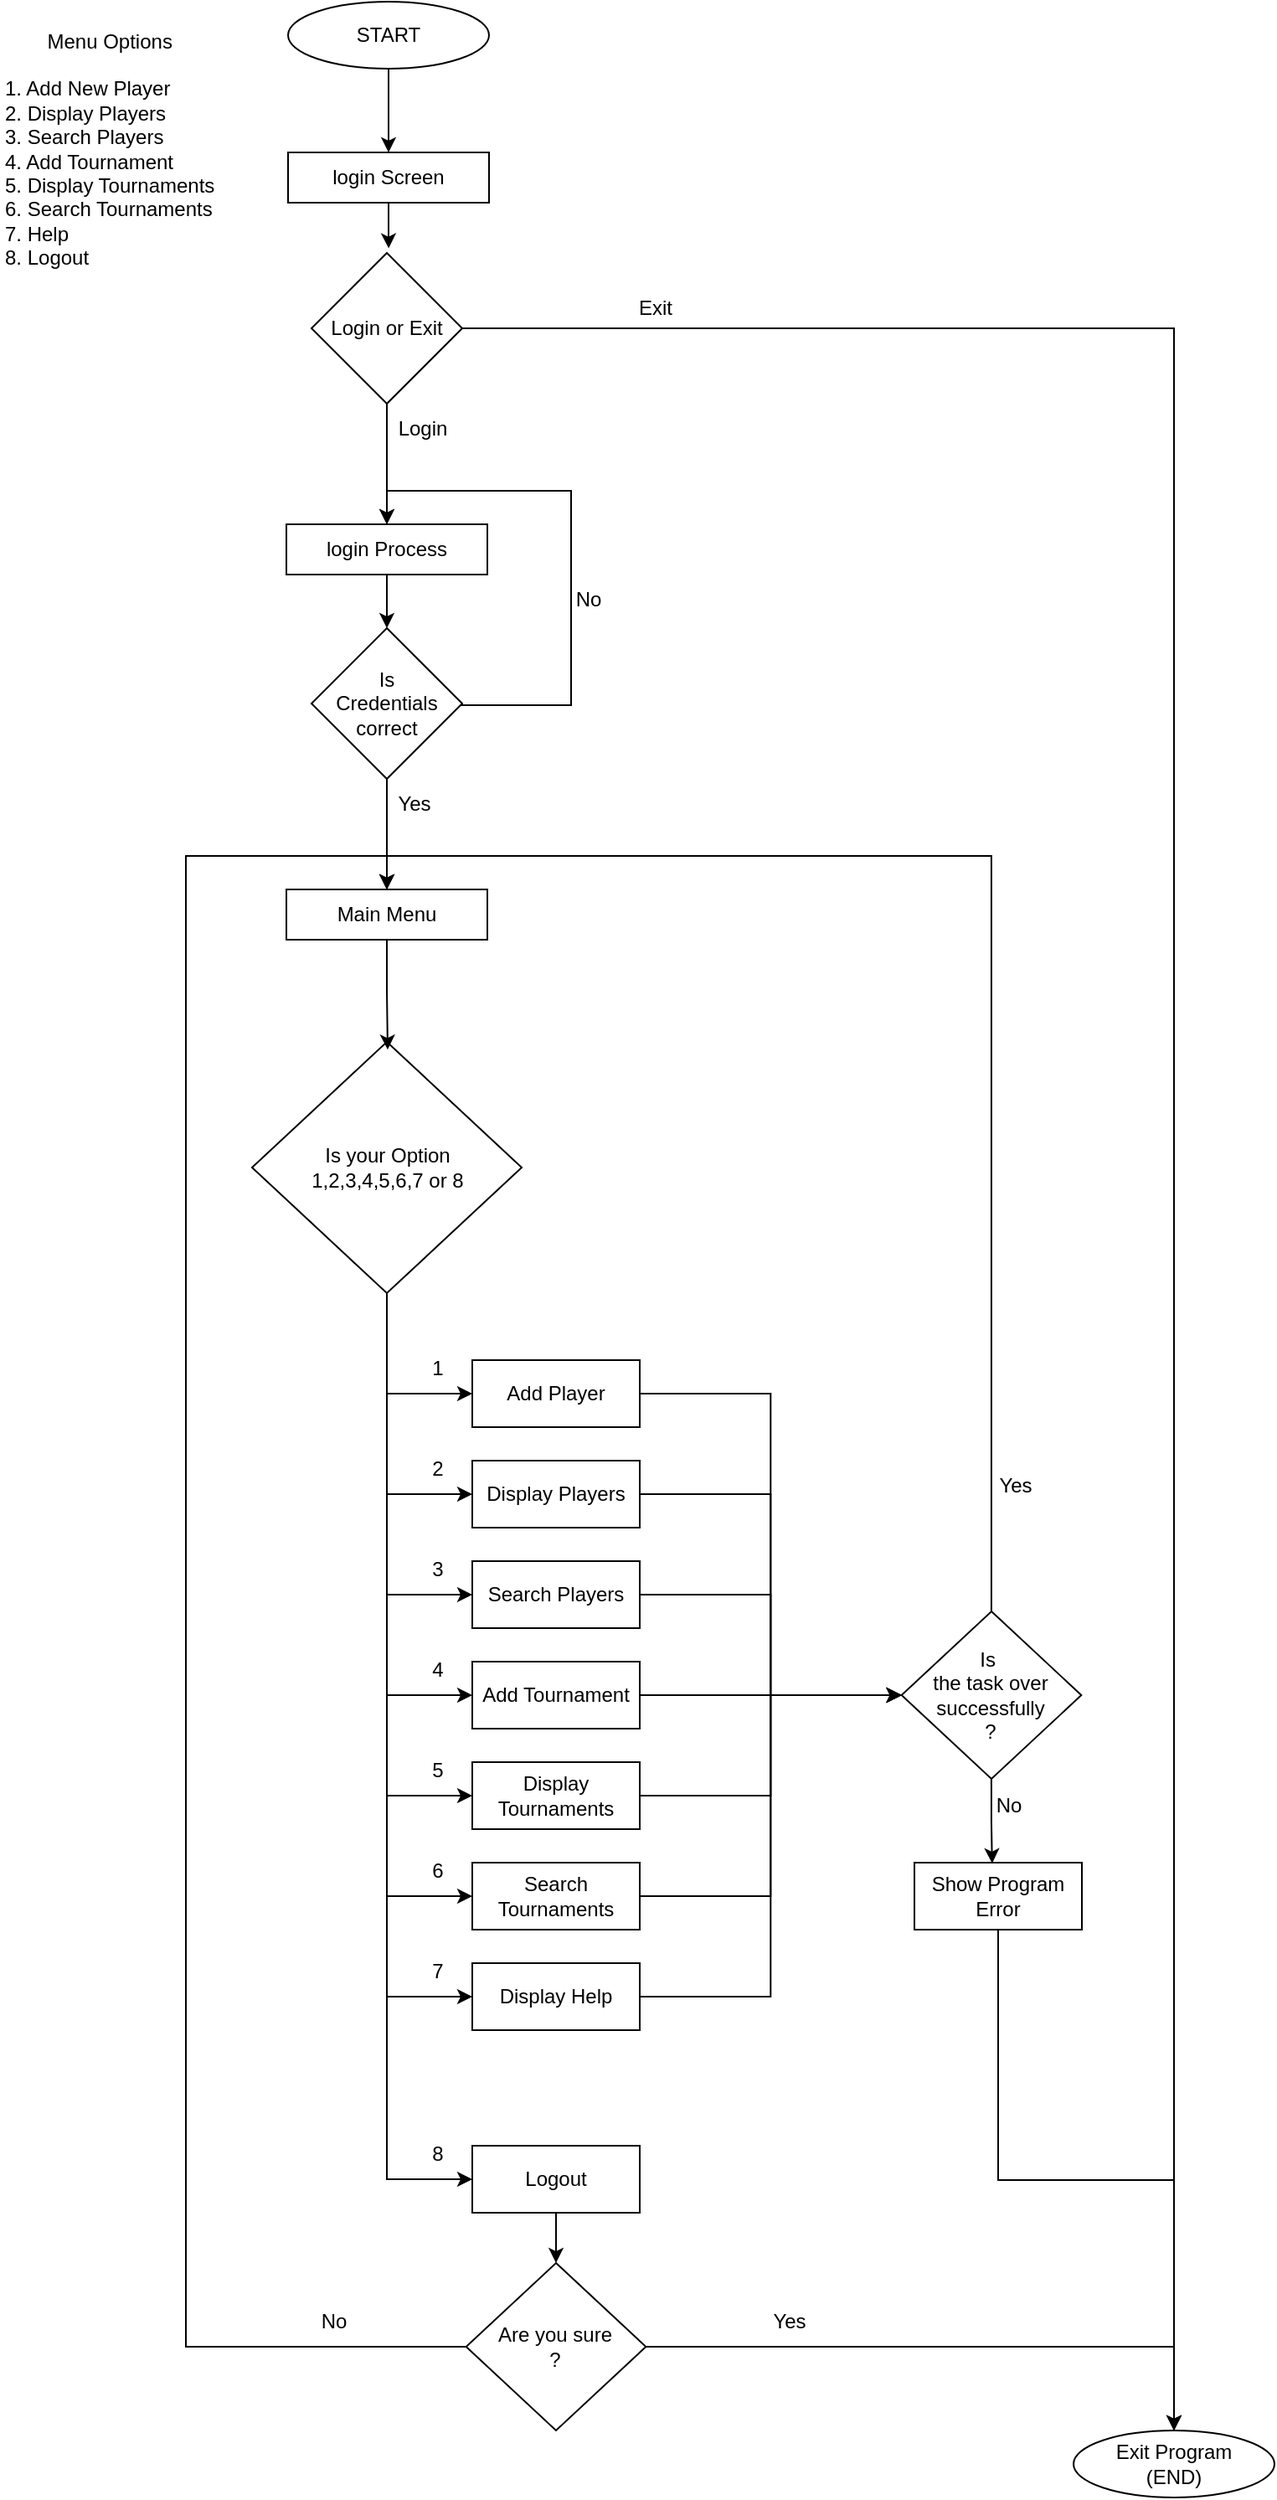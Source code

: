 <mxfile version="26.1.3">
  <diagram id="C5RBs43oDa-KdzZeNtuy" name="Page-1">
    <mxGraphModel dx="1164" dy="558" grid="1" gridSize="10" guides="1" tooltips="1" connect="1" arrows="1" fold="1" page="1" pageScale="1" pageWidth="827" pageHeight="1169" math="0" shadow="0">
      <root>
        <mxCell id="WIyWlLk6GJQsqaUBKTNV-0" />
        <mxCell id="WIyWlLk6GJQsqaUBKTNV-1" parent="WIyWlLk6GJQsqaUBKTNV-0" />
        <mxCell id="0ZpttrB7X25ejyKMddy--3" style="edgeStyle=orthogonalEdgeStyle;rounded=0;orthogonalLoop=1;jettySize=auto;html=1;entryX=0.5;entryY=0;entryDx=0;entryDy=0;" edge="1" parent="WIyWlLk6GJQsqaUBKTNV-1" source="0ZpttrB7X25ejyKMddy--1" target="0ZpttrB7X25ejyKMddy--2">
          <mxGeometry relative="1" as="geometry" />
        </mxCell>
        <mxCell id="0ZpttrB7X25ejyKMddy--1" value="START" style="ellipse;whiteSpace=wrap;html=1;" vertex="1" parent="WIyWlLk6GJQsqaUBKTNV-1">
          <mxGeometry x="301" y="20" width="120" height="40" as="geometry" />
        </mxCell>
        <mxCell id="0ZpttrB7X25ejyKMddy--2" value="login Screen" style="rounded=0;whiteSpace=wrap;html=1;" vertex="1" parent="WIyWlLk6GJQsqaUBKTNV-1">
          <mxGeometry x="301" y="110" width="120" height="30" as="geometry" />
        </mxCell>
        <mxCell id="0ZpttrB7X25ejyKMddy--9" style="edgeStyle=orthogonalEdgeStyle;rounded=0;orthogonalLoop=1;jettySize=auto;html=1;entryX=0.5;entryY=0;entryDx=0;entryDy=0;" edge="1" parent="WIyWlLk6GJQsqaUBKTNV-1" source="0ZpttrB7X25ejyKMddy--5" target="0ZpttrB7X25ejyKMddy--8">
          <mxGeometry relative="1" as="geometry">
            <mxPoint x="660" y="205" as="targetPoint" />
          </mxGeometry>
        </mxCell>
        <mxCell id="0ZpttrB7X25ejyKMddy--18" style="edgeStyle=orthogonalEdgeStyle;rounded=0;orthogonalLoop=1;jettySize=auto;html=1;entryX=0.5;entryY=0;entryDx=0;entryDy=0;" edge="1" parent="WIyWlLk6GJQsqaUBKTNV-1" source="0ZpttrB7X25ejyKMddy--5" target="0ZpttrB7X25ejyKMddy--17">
          <mxGeometry relative="1" as="geometry" />
        </mxCell>
        <mxCell id="0ZpttrB7X25ejyKMddy--5" value="Login or Exit" style="rhombus;whiteSpace=wrap;html=1;" vertex="1" parent="WIyWlLk6GJQsqaUBKTNV-1">
          <mxGeometry x="315" y="170" width="90" height="90" as="geometry" />
        </mxCell>
        <mxCell id="0ZpttrB7X25ejyKMddy--8" value="Exit Program&lt;div&gt;(END)&lt;/div&gt;" style="ellipse;whiteSpace=wrap;html=1;" vertex="1" parent="WIyWlLk6GJQsqaUBKTNV-1">
          <mxGeometry x="770" y="1470" width="120" height="40" as="geometry" />
        </mxCell>
        <mxCell id="0ZpttrB7X25ejyKMddy--12" style="edgeStyle=orthogonalEdgeStyle;rounded=0;orthogonalLoop=1;jettySize=auto;html=1;entryX=0.512;entryY=-0.03;entryDx=0;entryDy=0;entryPerimeter=0;" edge="1" parent="WIyWlLk6GJQsqaUBKTNV-1" source="0ZpttrB7X25ejyKMddy--2" target="0ZpttrB7X25ejyKMddy--5">
          <mxGeometry relative="1" as="geometry" />
        </mxCell>
        <mxCell id="0ZpttrB7X25ejyKMddy--14" value="Exit" style="text;html=1;align=center;verticalAlign=middle;resizable=0;points=[];autosize=1;strokeColor=none;fillColor=none;" vertex="1" parent="WIyWlLk6GJQsqaUBKTNV-1">
          <mxGeometry x="500" y="188" width="40" height="30" as="geometry" />
        </mxCell>
        <mxCell id="0ZpttrB7X25ejyKMddy--20" style="edgeStyle=orthogonalEdgeStyle;rounded=0;orthogonalLoop=1;jettySize=auto;html=1;" edge="1" parent="WIyWlLk6GJQsqaUBKTNV-1" source="0ZpttrB7X25ejyKMddy--17" target="0ZpttrB7X25ejyKMddy--19">
          <mxGeometry relative="1" as="geometry" />
        </mxCell>
        <mxCell id="0ZpttrB7X25ejyKMddy--17" value="login Process" style="rounded=0;whiteSpace=wrap;html=1;" vertex="1" parent="WIyWlLk6GJQsqaUBKTNV-1">
          <mxGeometry x="300" y="332" width="120" height="30" as="geometry" />
        </mxCell>
        <mxCell id="0ZpttrB7X25ejyKMddy--117" style="edgeStyle=orthogonalEdgeStyle;rounded=0;orthogonalLoop=1;jettySize=auto;html=1;entryX=0.5;entryY=0;entryDx=0;entryDy=0;" edge="1" parent="WIyWlLk6GJQsqaUBKTNV-1" source="0ZpttrB7X25ejyKMddy--19" target="0ZpttrB7X25ejyKMddy--17">
          <mxGeometry relative="1" as="geometry">
            <Array as="points">
              <mxPoint x="470" y="440" />
              <mxPoint x="470" y="312" />
              <mxPoint x="360" y="312" />
            </Array>
          </mxGeometry>
        </mxCell>
        <mxCell id="0ZpttrB7X25ejyKMddy--119" style="edgeStyle=orthogonalEdgeStyle;rounded=0;orthogonalLoop=1;jettySize=auto;html=1;entryX=0.5;entryY=0;entryDx=0;entryDy=0;" edge="1" parent="WIyWlLk6GJQsqaUBKTNV-1" source="0ZpttrB7X25ejyKMddy--19" target="0ZpttrB7X25ejyKMddy--31">
          <mxGeometry relative="1" as="geometry" />
        </mxCell>
        <mxCell id="0ZpttrB7X25ejyKMddy--19" value="Is&lt;div&gt;Credentials&lt;/div&gt;&lt;div&gt;correct&lt;/div&gt;" style="rhombus;whiteSpace=wrap;html=1;" vertex="1" parent="WIyWlLk6GJQsqaUBKTNV-1">
          <mxGeometry x="315" y="394" width="90" height="90" as="geometry" />
        </mxCell>
        <mxCell id="0ZpttrB7X25ejyKMddy--22" value="No" style="text;html=1;align=center;verticalAlign=middle;resizable=0;points=[];autosize=1;strokeColor=none;fillColor=none;" vertex="1" parent="WIyWlLk6GJQsqaUBKTNV-1">
          <mxGeometry x="460" y="362" width="40" height="30" as="geometry" />
        </mxCell>
        <mxCell id="0ZpttrB7X25ejyKMddy--23" value="Login" style="text;html=1;align=center;verticalAlign=middle;resizable=0;points=[];autosize=1;strokeColor=none;fillColor=none;" vertex="1" parent="WIyWlLk6GJQsqaUBKTNV-1">
          <mxGeometry x="356" y="260" width="50" height="30" as="geometry" />
        </mxCell>
        <mxCell id="0ZpttrB7X25ejyKMddy--26" value="Yes" style="text;html=1;align=center;verticalAlign=middle;resizable=0;points=[];autosize=1;strokeColor=none;fillColor=none;" vertex="1" parent="WIyWlLk6GJQsqaUBKTNV-1">
          <mxGeometry x="356" y="484" width="40" height="30" as="geometry" />
        </mxCell>
        <mxCell id="0ZpttrB7X25ejyKMddy--31" value="Main Menu" style="rounded=0;whiteSpace=wrap;html=1;" vertex="1" parent="WIyWlLk6GJQsqaUBKTNV-1">
          <mxGeometry x="300" y="550" width="120" height="30" as="geometry" />
        </mxCell>
        <mxCell id="0ZpttrB7X25ejyKMddy--64" style="edgeStyle=orthogonalEdgeStyle;rounded=0;orthogonalLoop=1;jettySize=auto;html=1;entryX=0;entryY=0.5;entryDx=0;entryDy=0;" edge="1" parent="WIyWlLk6GJQsqaUBKTNV-1" source="0ZpttrB7X25ejyKMddy--34" target="0ZpttrB7X25ejyKMddy--37">
          <mxGeometry relative="1" as="geometry" />
        </mxCell>
        <mxCell id="0ZpttrB7X25ejyKMddy--65" style="edgeStyle=orthogonalEdgeStyle;rounded=0;orthogonalLoop=1;jettySize=auto;html=1;entryX=0;entryY=0.5;entryDx=0;entryDy=0;" edge="1" parent="WIyWlLk6GJQsqaUBKTNV-1" source="0ZpttrB7X25ejyKMddy--34" target="0ZpttrB7X25ejyKMddy--38">
          <mxGeometry relative="1" as="geometry" />
        </mxCell>
        <mxCell id="0ZpttrB7X25ejyKMddy--66" style="edgeStyle=orthogonalEdgeStyle;rounded=0;orthogonalLoop=1;jettySize=auto;html=1;entryX=0;entryY=0.5;entryDx=0;entryDy=0;" edge="1" parent="WIyWlLk6GJQsqaUBKTNV-1" source="0ZpttrB7X25ejyKMddy--34" target="0ZpttrB7X25ejyKMddy--39">
          <mxGeometry relative="1" as="geometry" />
        </mxCell>
        <mxCell id="0ZpttrB7X25ejyKMddy--67" style="edgeStyle=orthogonalEdgeStyle;rounded=0;orthogonalLoop=1;jettySize=auto;html=1;entryX=0;entryY=0.5;entryDx=0;entryDy=0;" edge="1" parent="WIyWlLk6GJQsqaUBKTNV-1" source="0ZpttrB7X25ejyKMddy--34" target="0ZpttrB7X25ejyKMddy--40">
          <mxGeometry relative="1" as="geometry" />
        </mxCell>
        <mxCell id="0ZpttrB7X25ejyKMddy--68" style="edgeStyle=orthogonalEdgeStyle;rounded=0;orthogonalLoop=1;jettySize=auto;html=1;entryX=0;entryY=0.5;entryDx=0;entryDy=0;" edge="1" parent="WIyWlLk6GJQsqaUBKTNV-1" source="0ZpttrB7X25ejyKMddy--34" target="0ZpttrB7X25ejyKMddy--41">
          <mxGeometry relative="1" as="geometry" />
        </mxCell>
        <mxCell id="0ZpttrB7X25ejyKMddy--69" style="edgeStyle=orthogonalEdgeStyle;rounded=0;orthogonalLoop=1;jettySize=auto;html=1;entryX=0;entryY=0.5;entryDx=0;entryDy=0;" edge="1" parent="WIyWlLk6GJQsqaUBKTNV-1" source="0ZpttrB7X25ejyKMddy--34" target="0ZpttrB7X25ejyKMddy--42">
          <mxGeometry relative="1" as="geometry" />
        </mxCell>
        <mxCell id="0ZpttrB7X25ejyKMddy--70" style="edgeStyle=orthogonalEdgeStyle;rounded=0;orthogonalLoop=1;jettySize=auto;html=1;entryX=0;entryY=0.5;entryDx=0;entryDy=0;" edge="1" parent="WIyWlLk6GJQsqaUBKTNV-1" source="0ZpttrB7X25ejyKMddy--34" target="0ZpttrB7X25ejyKMddy--43">
          <mxGeometry relative="1" as="geometry" />
        </mxCell>
        <mxCell id="0ZpttrB7X25ejyKMddy--72" style="edgeStyle=orthogonalEdgeStyle;rounded=0;orthogonalLoop=1;jettySize=auto;html=1;entryX=0;entryY=0.5;entryDx=0;entryDy=0;" edge="1" parent="WIyWlLk6GJQsqaUBKTNV-1" source="0ZpttrB7X25ejyKMddy--34" target="0ZpttrB7X25ejyKMddy--71">
          <mxGeometry relative="1" as="geometry" />
        </mxCell>
        <mxCell id="0ZpttrB7X25ejyKMddy--34" value="&lt;div&gt;Is your Option&lt;/div&gt;1,2,3,4,5,6,7 or 8" style="rhombus;whiteSpace=wrap;html=1;" vertex="1" parent="WIyWlLk6GJQsqaUBKTNV-1">
          <mxGeometry x="279.5" y="641" width="161" height="150" as="geometry" />
        </mxCell>
        <mxCell id="0ZpttrB7X25ejyKMddy--35" style="edgeStyle=orthogonalEdgeStyle;rounded=0;orthogonalLoop=1;jettySize=auto;html=1;entryX=0.503;entryY=0.031;entryDx=0;entryDy=0;entryPerimeter=0;" edge="1" parent="WIyWlLk6GJQsqaUBKTNV-1" source="0ZpttrB7X25ejyKMddy--31" target="0ZpttrB7X25ejyKMddy--34">
          <mxGeometry relative="1" as="geometry" />
        </mxCell>
        <mxCell id="0ZpttrB7X25ejyKMddy--36" value="&lt;div style=&quot;text-align: center;&quot;&gt;Menu Options&lt;/div&gt;&lt;div&gt;&lt;br&gt;&lt;/div&gt;&lt;div&gt;1. Add New Player&lt;/div&gt;&lt;div&gt;2. Display Players&lt;/div&gt;&lt;div&gt;3. Search Players&lt;/div&gt;&lt;div&gt;4. Add Tournament&lt;/div&gt;&lt;div&gt;&lt;span style=&quot;background-color: transparent; color: light-dark(rgb(0, 0, 0), rgb(255, 255, 255));&quot;&gt;5. Display Tournaments&lt;/span&gt;&lt;/div&gt;&lt;div&gt;6. Search Tournaments&lt;/div&gt;&lt;div&gt;&lt;span style=&quot;background-color: transparent; color: light-dark(rgb(0, 0, 0), rgb(255, 255, 255));&quot;&gt;7. Help&lt;/span&gt;&lt;/div&gt;&lt;div style=&quot;&quot;&gt;8. Logout&lt;/div&gt;" style="text;html=1;align=left;verticalAlign=middle;resizable=0;points=[];autosize=1;strokeColor=none;fillColor=none;" vertex="1" parent="WIyWlLk6GJQsqaUBKTNV-1">
          <mxGeometry x="129.5" y="28" width="150" height="160" as="geometry" />
        </mxCell>
        <mxCell id="0ZpttrB7X25ejyKMddy--91" style="edgeStyle=orthogonalEdgeStyle;rounded=0;orthogonalLoop=1;jettySize=auto;html=1;entryX=0;entryY=0.5;entryDx=0;entryDy=0;" edge="1" parent="WIyWlLk6GJQsqaUBKTNV-1" source="0ZpttrB7X25ejyKMddy--37" target="0ZpttrB7X25ejyKMddy--90">
          <mxGeometry relative="1" as="geometry" />
        </mxCell>
        <mxCell id="0ZpttrB7X25ejyKMddy--37" value="Add Player" style="rounded=0;whiteSpace=wrap;html=1;" vertex="1" parent="WIyWlLk6GJQsqaUBKTNV-1">
          <mxGeometry x="411" y="831" width="100" height="40" as="geometry" />
        </mxCell>
        <mxCell id="0ZpttrB7X25ejyKMddy--93" style="edgeStyle=orthogonalEdgeStyle;rounded=0;orthogonalLoop=1;jettySize=auto;html=1;entryX=0;entryY=0.5;entryDx=0;entryDy=0;" edge="1" parent="WIyWlLk6GJQsqaUBKTNV-1" source="0ZpttrB7X25ejyKMddy--38" target="0ZpttrB7X25ejyKMddy--90">
          <mxGeometry relative="1" as="geometry" />
        </mxCell>
        <mxCell id="0ZpttrB7X25ejyKMddy--38" value="Display Players" style="rounded=0;whiteSpace=wrap;html=1;" vertex="1" parent="WIyWlLk6GJQsqaUBKTNV-1">
          <mxGeometry x="411" y="891" width="100" height="40" as="geometry" />
        </mxCell>
        <mxCell id="0ZpttrB7X25ejyKMddy--94" style="edgeStyle=orthogonalEdgeStyle;rounded=0;orthogonalLoop=1;jettySize=auto;html=1;entryX=0;entryY=0.5;entryDx=0;entryDy=0;" edge="1" parent="WIyWlLk6GJQsqaUBKTNV-1" source="0ZpttrB7X25ejyKMddy--39" target="0ZpttrB7X25ejyKMddy--90">
          <mxGeometry relative="1" as="geometry" />
        </mxCell>
        <mxCell id="0ZpttrB7X25ejyKMddy--39" value="Search Players" style="rounded=0;whiteSpace=wrap;html=1;" vertex="1" parent="WIyWlLk6GJQsqaUBKTNV-1">
          <mxGeometry x="411" y="951" width="100" height="40" as="geometry" />
        </mxCell>
        <mxCell id="0ZpttrB7X25ejyKMddy--95" style="edgeStyle=orthogonalEdgeStyle;rounded=0;orthogonalLoop=1;jettySize=auto;html=1;entryX=0;entryY=0.5;entryDx=0;entryDy=0;" edge="1" parent="WIyWlLk6GJQsqaUBKTNV-1" source="0ZpttrB7X25ejyKMddy--40" target="0ZpttrB7X25ejyKMddy--90">
          <mxGeometry relative="1" as="geometry" />
        </mxCell>
        <mxCell id="0ZpttrB7X25ejyKMddy--40" value="Add Tournament" style="rounded=0;whiteSpace=wrap;html=1;" vertex="1" parent="WIyWlLk6GJQsqaUBKTNV-1">
          <mxGeometry x="411" y="1011" width="100" height="40" as="geometry" />
        </mxCell>
        <mxCell id="0ZpttrB7X25ejyKMddy--96" style="edgeStyle=orthogonalEdgeStyle;rounded=0;orthogonalLoop=1;jettySize=auto;html=1;entryX=0;entryY=0.5;entryDx=0;entryDy=0;" edge="1" parent="WIyWlLk6GJQsqaUBKTNV-1" source="0ZpttrB7X25ejyKMddy--41" target="0ZpttrB7X25ejyKMddy--90">
          <mxGeometry relative="1" as="geometry" />
        </mxCell>
        <mxCell id="0ZpttrB7X25ejyKMddy--41" value="Display Tournaments" style="rounded=0;whiteSpace=wrap;html=1;" vertex="1" parent="WIyWlLk6GJQsqaUBKTNV-1">
          <mxGeometry x="411" y="1071" width="100" height="40" as="geometry" />
        </mxCell>
        <mxCell id="0ZpttrB7X25ejyKMddy--97" style="edgeStyle=orthogonalEdgeStyle;rounded=0;orthogonalLoop=1;jettySize=auto;html=1;entryX=0;entryY=0.5;entryDx=0;entryDy=0;" edge="1" parent="WIyWlLk6GJQsqaUBKTNV-1" source="0ZpttrB7X25ejyKMddy--42" target="0ZpttrB7X25ejyKMddy--90">
          <mxGeometry relative="1" as="geometry" />
        </mxCell>
        <mxCell id="0ZpttrB7X25ejyKMddy--42" value="Search Tournaments" style="rounded=0;whiteSpace=wrap;html=1;" vertex="1" parent="WIyWlLk6GJQsqaUBKTNV-1">
          <mxGeometry x="411" y="1131" width="100" height="40" as="geometry" />
        </mxCell>
        <mxCell id="0ZpttrB7X25ejyKMddy--98" style="edgeStyle=orthogonalEdgeStyle;rounded=0;orthogonalLoop=1;jettySize=auto;html=1;entryX=0;entryY=0.5;entryDx=0;entryDy=0;" edge="1" parent="WIyWlLk6GJQsqaUBKTNV-1" source="0ZpttrB7X25ejyKMddy--43" target="0ZpttrB7X25ejyKMddy--90">
          <mxGeometry relative="1" as="geometry" />
        </mxCell>
        <mxCell id="0ZpttrB7X25ejyKMddy--43" value="Display Help" style="rounded=0;whiteSpace=wrap;html=1;" vertex="1" parent="WIyWlLk6GJQsqaUBKTNV-1">
          <mxGeometry x="411" y="1191" width="100" height="40" as="geometry" />
        </mxCell>
        <mxCell id="0ZpttrB7X25ejyKMddy--113" style="edgeStyle=orthogonalEdgeStyle;rounded=0;orthogonalLoop=1;jettySize=auto;html=1;entryX=0.5;entryY=0;entryDx=0;entryDy=0;" edge="1" parent="WIyWlLk6GJQsqaUBKTNV-1" source="0ZpttrB7X25ejyKMddy--71" target="0ZpttrB7X25ejyKMddy--108">
          <mxGeometry relative="1" as="geometry" />
        </mxCell>
        <mxCell id="0ZpttrB7X25ejyKMddy--71" value="Logout" style="rounded=0;whiteSpace=wrap;html=1;" vertex="1" parent="WIyWlLk6GJQsqaUBKTNV-1">
          <mxGeometry x="411" y="1300" width="100" height="40" as="geometry" />
        </mxCell>
        <mxCell id="0ZpttrB7X25ejyKMddy--73" value="1" style="text;html=1;align=center;verticalAlign=middle;resizable=0;points=[];autosize=1;strokeColor=none;fillColor=none;" vertex="1" parent="WIyWlLk6GJQsqaUBKTNV-1">
          <mxGeometry x="375" y="821" width="30" height="30" as="geometry" />
        </mxCell>
        <mxCell id="0ZpttrB7X25ejyKMddy--81" value="2" style="text;html=1;align=center;verticalAlign=middle;resizable=0;points=[];autosize=1;strokeColor=none;fillColor=none;" vertex="1" parent="WIyWlLk6GJQsqaUBKTNV-1">
          <mxGeometry x="375" y="881" width="30" height="30" as="geometry" />
        </mxCell>
        <mxCell id="0ZpttrB7X25ejyKMddy--82" value="3" style="text;html=1;align=center;verticalAlign=middle;resizable=0;points=[];autosize=1;strokeColor=none;fillColor=none;" vertex="1" parent="WIyWlLk6GJQsqaUBKTNV-1">
          <mxGeometry x="375" y="941" width="30" height="30" as="geometry" />
        </mxCell>
        <mxCell id="0ZpttrB7X25ejyKMddy--83" value="4" style="text;html=1;align=center;verticalAlign=middle;resizable=0;points=[];autosize=1;strokeColor=none;fillColor=none;" vertex="1" parent="WIyWlLk6GJQsqaUBKTNV-1">
          <mxGeometry x="375" y="1001" width="30" height="30" as="geometry" />
        </mxCell>
        <mxCell id="0ZpttrB7X25ejyKMddy--84" value="5" style="text;html=1;align=center;verticalAlign=middle;resizable=0;points=[];autosize=1;strokeColor=none;fillColor=none;" vertex="1" parent="WIyWlLk6GJQsqaUBKTNV-1">
          <mxGeometry x="375" y="1061" width="30" height="30" as="geometry" />
        </mxCell>
        <mxCell id="0ZpttrB7X25ejyKMddy--85" value="6" style="text;html=1;align=center;verticalAlign=middle;resizable=0;points=[];autosize=1;strokeColor=none;fillColor=none;" vertex="1" parent="WIyWlLk6GJQsqaUBKTNV-1">
          <mxGeometry x="375" y="1121" width="30" height="30" as="geometry" />
        </mxCell>
        <mxCell id="0ZpttrB7X25ejyKMddy--88" value="7" style="text;html=1;align=center;verticalAlign=middle;resizable=0;points=[];autosize=1;strokeColor=none;fillColor=none;" vertex="1" parent="WIyWlLk6GJQsqaUBKTNV-1">
          <mxGeometry x="375" y="1181" width="30" height="30" as="geometry" />
        </mxCell>
        <mxCell id="0ZpttrB7X25ejyKMddy--89" value="8" style="text;html=1;align=center;verticalAlign=middle;resizable=0;points=[];autosize=1;strokeColor=none;fillColor=none;" vertex="1" parent="WIyWlLk6GJQsqaUBKTNV-1">
          <mxGeometry x="375" y="1290" width="30" height="30" as="geometry" />
        </mxCell>
        <mxCell id="0ZpttrB7X25ejyKMddy--120" style="edgeStyle=orthogonalEdgeStyle;rounded=0;orthogonalLoop=1;jettySize=auto;html=1;entryX=0.5;entryY=0;entryDx=0;entryDy=0;" edge="1" parent="WIyWlLk6GJQsqaUBKTNV-1" source="0ZpttrB7X25ejyKMddy--90" target="0ZpttrB7X25ejyKMddy--31">
          <mxGeometry relative="1" as="geometry">
            <Array as="points">
              <mxPoint x="721" y="530" />
              <mxPoint x="360" y="530" />
            </Array>
          </mxGeometry>
        </mxCell>
        <mxCell id="0ZpttrB7X25ejyKMddy--90" value="&lt;div&gt;Is&amp;nbsp;&lt;/div&gt;&lt;div&gt;the task over&lt;/div&gt;&lt;div&gt;successfully&lt;/div&gt;&lt;div&gt;&lt;span style=&quot;background-color: transparent; color: light-dark(rgb(0, 0, 0), rgb(255, 255, 255));&quot;&gt;?&lt;/span&gt;&lt;/div&gt;" style="rhombus;whiteSpace=wrap;html=1;align=center;" vertex="1" parent="WIyWlLk6GJQsqaUBKTNV-1">
          <mxGeometry x="667.33" y="981" width="107.33" height="100" as="geometry" />
        </mxCell>
        <mxCell id="0ZpttrB7X25ejyKMddy--103" style="edgeStyle=orthogonalEdgeStyle;rounded=0;orthogonalLoop=1;jettySize=auto;html=1;entryX=0.5;entryY=0;entryDx=0;entryDy=0;" edge="1" parent="WIyWlLk6GJQsqaUBKTNV-1" source="0ZpttrB7X25ejyKMddy--100" target="0ZpttrB7X25ejyKMddy--8">
          <mxGeometry relative="1" as="geometry" />
        </mxCell>
        <mxCell id="0ZpttrB7X25ejyKMddy--100" value="Show Program Error" style="rounded=0;whiteSpace=wrap;html=1;" vertex="1" parent="WIyWlLk6GJQsqaUBKTNV-1">
          <mxGeometry x="675" y="1131" width="100" height="40" as="geometry" />
        </mxCell>
        <mxCell id="0ZpttrB7X25ejyKMddy--101" style="edgeStyle=orthogonalEdgeStyle;rounded=0;orthogonalLoop=1;jettySize=auto;html=1;entryX=0.464;entryY=0.011;entryDx=0;entryDy=0;entryPerimeter=0;" edge="1" parent="WIyWlLk6GJQsqaUBKTNV-1" source="0ZpttrB7X25ejyKMddy--90" target="0ZpttrB7X25ejyKMddy--100">
          <mxGeometry relative="1" as="geometry" />
        </mxCell>
        <mxCell id="0ZpttrB7X25ejyKMddy--106" value="No" style="text;html=1;align=center;verticalAlign=middle;resizable=0;points=[];autosize=1;strokeColor=none;fillColor=none;" vertex="1" parent="WIyWlLk6GJQsqaUBKTNV-1">
          <mxGeometry x="711" y="1082" width="40" height="30" as="geometry" />
        </mxCell>
        <mxCell id="0ZpttrB7X25ejyKMddy--107" value="Yes" style="text;html=1;align=center;verticalAlign=middle;resizable=0;points=[];autosize=1;strokeColor=none;fillColor=none;" vertex="1" parent="WIyWlLk6GJQsqaUBKTNV-1">
          <mxGeometry x="715" y="891" width="40" height="30" as="geometry" />
        </mxCell>
        <mxCell id="0ZpttrB7X25ejyKMddy--110" style="edgeStyle=orthogonalEdgeStyle;rounded=0;orthogonalLoop=1;jettySize=auto;html=1;entryX=0.5;entryY=0;entryDx=0;entryDy=0;" edge="1" parent="WIyWlLk6GJQsqaUBKTNV-1" source="0ZpttrB7X25ejyKMddy--108" target="0ZpttrB7X25ejyKMddy--8">
          <mxGeometry relative="1" as="geometry" />
        </mxCell>
        <mxCell id="0ZpttrB7X25ejyKMddy--121" style="edgeStyle=orthogonalEdgeStyle;rounded=0;orthogonalLoop=1;jettySize=auto;html=1;entryX=0.5;entryY=0;entryDx=0;entryDy=0;" edge="1" parent="WIyWlLk6GJQsqaUBKTNV-1" source="0ZpttrB7X25ejyKMddy--108" target="0ZpttrB7X25ejyKMddy--31">
          <mxGeometry relative="1" as="geometry">
            <Array as="points">
              <mxPoint x="240" y="1420" />
              <mxPoint x="240" y="530" />
              <mxPoint x="360" y="530" />
            </Array>
          </mxGeometry>
        </mxCell>
        <mxCell id="0ZpttrB7X25ejyKMddy--108" value="&lt;div&gt;Are you sure&lt;/div&gt;&lt;div&gt;?&lt;/div&gt;" style="rhombus;whiteSpace=wrap;html=1;align=center;" vertex="1" parent="WIyWlLk6GJQsqaUBKTNV-1">
          <mxGeometry x="407.34" y="1370" width="107.33" height="100" as="geometry" />
        </mxCell>
        <mxCell id="0ZpttrB7X25ejyKMddy--115" value="No" style="text;html=1;align=center;verticalAlign=middle;resizable=0;points=[];autosize=1;strokeColor=none;fillColor=none;" vertex="1" parent="WIyWlLk6GJQsqaUBKTNV-1">
          <mxGeometry x="308" y="1390" width="40" height="30" as="geometry" />
        </mxCell>
        <mxCell id="0ZpttrB7X25ejyKMddy--122" value="Yes" style="text;html=1;align=center;verticalAlign=middle;resizable=0;points=[];autosize=1;strokeColor=none;fillColor=none;" vertex="1" parent="WIyWlLk6GJQsqaUBKTNV-1">
          <mxGeometry x="580" y="1390" width="40" height="30" as="geometry" />
        </mxCell>
      </root>
    </mxGraphModel>
  </diagram>
</mxfile>
